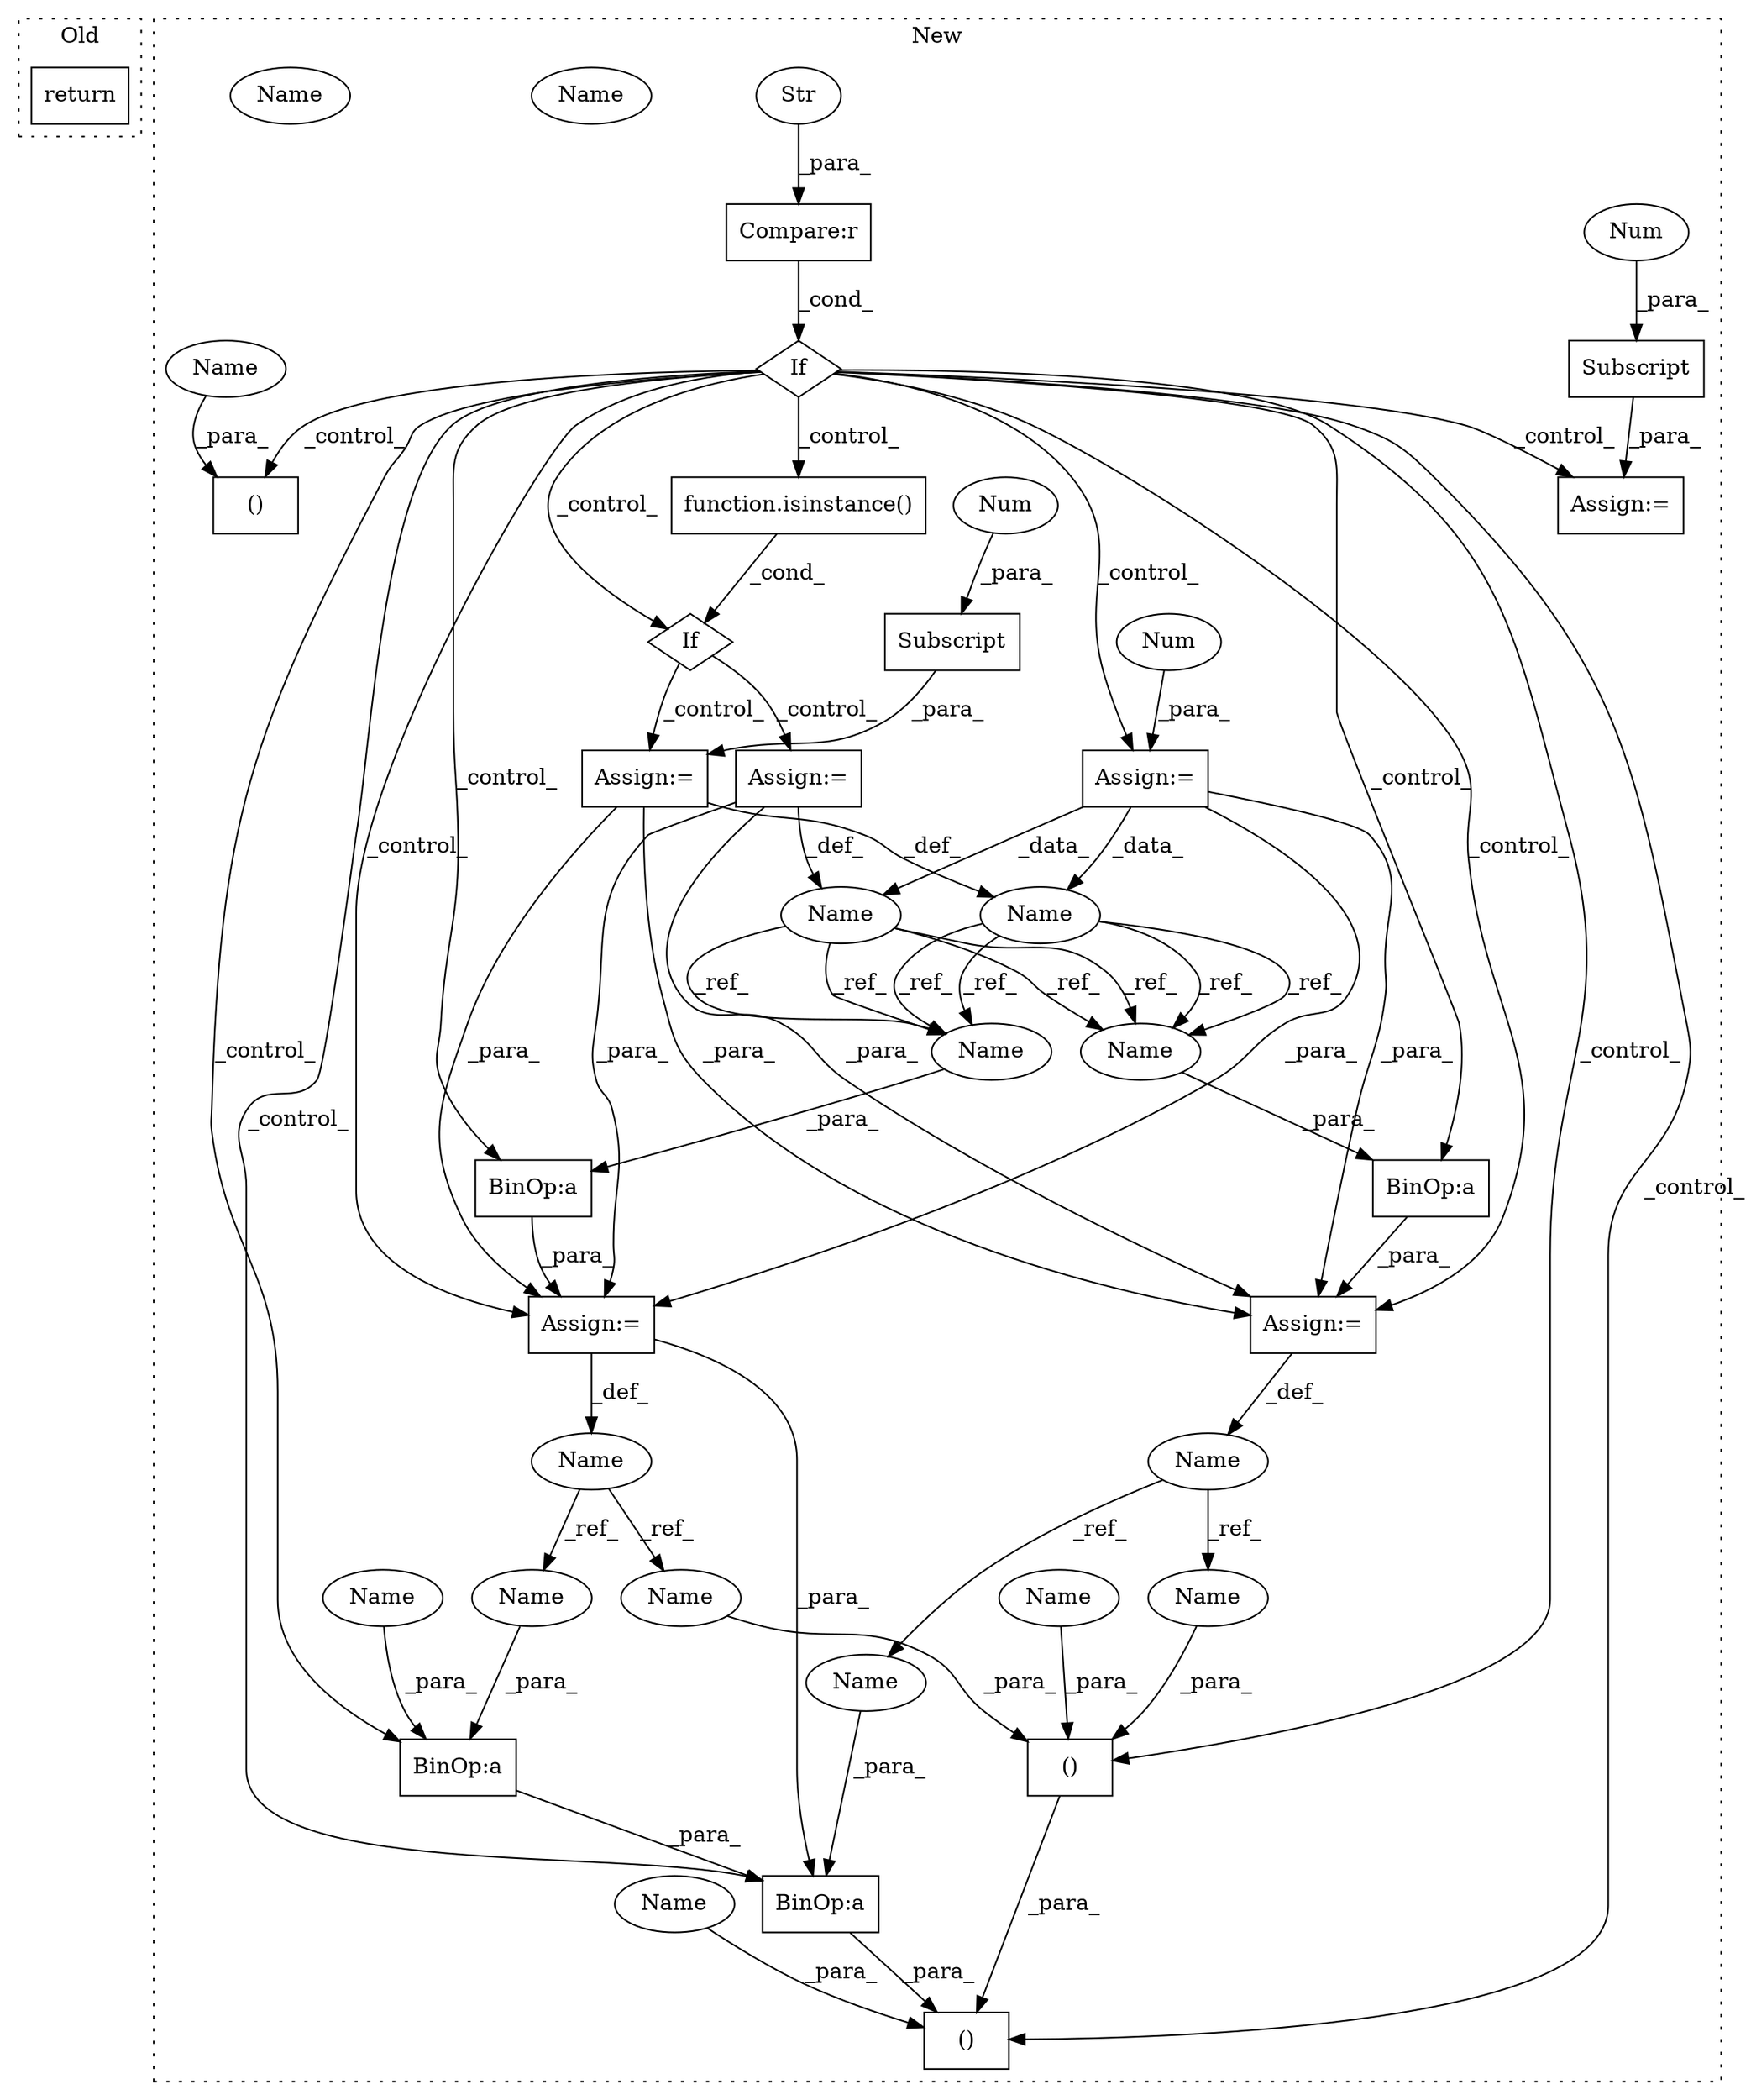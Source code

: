 digraph G {
subgraph cluster0 {
1 [label="return" a="93" s="4035" l="7" shape="box"];
label = "Old";
style="dotted";
}
subgraph cluster1 {
2 [label="function.isinstance()" a="75" s="4275,4309" l="11,1" shape="box"];
3 [label="If" a="96" s="4272" l="3" shape="diamond"];
4 [label="Assign:=" a="68" s="4386" l="3" shape="box"];
5 [label="Assign:=" a="68" s="4329" l="3" shape="box"];
6 [label="If" a="96" s="4172" l="3" shape="diamond"];
7 [label="Assign:=" a="68" s="4212" l="10" shape="box"];
8 [label="Compare:r" a="40" s="4175" l="22" shape="box"];
9 [label="Str" a="66" s="4189" l="8" shape="ellipse"];
10 [label="()" a="54" s="4212" l="6" shape="box"];
11 [label="BinOp:a" a="82" s="4441" l="4" shape="box"];
12 [label="BinOp:a" a="82" s="4511" l="1" shape="box"];
13 [label="BinOp:a" a="82" s="4511" l="3" shape="box"];
14 [label="()" a="54" s="4508" l="18" shape="box"];
15 [label="BinOp:a" a="82" s="4464" l="4" shape="box"];
16 [label="()" a="54" s="4519" l="6" shape="box"];
17 [label="Subscript" a="63" s="4389,0" l="21,0" shape="box"];
18 [label="Subscript" a="63" s="4222,0" l="17,0" shape="box"];
19 [label="Name" a="87" s="4385" l="1" shape="ellipse"];
20 [label="Name" a="87" s="4436" l="1" shape="ellipse"];
21 [label="Name" a="87" s="4459" l="1" shape="ellipse"];
22 [label="Name" a="87" s="4328" l="1" shape="ellipse"];
23 [label="Num" a="76" s="4237" l="1" shape="ellipse"];
24 [label="Num" a="76" s="4408" l="1" shape="ellipse"];
25 [label="Assign:=" a="68" s="4437" l="3" shape="box"];
26 [label="Assign:=" a="68" s="4254" l="3" shape="box"];
27 [label="Num" a="76" s="4257" l="1" shape="ellipse"];
28 [label="Assign:=" a="68" s="4460" l="3" shape="box"];
29 [label="Name" a="87" s="4468" l="1" shape="ellipse"];
30 [label="Name" a="87" s="4445" l="1" shape="ellipse"];
31 [label="Name" a="87" s="4445" l="1" shape="ellipse"];
32 [label="Name" a="87" s="4468" l="1" shape="ellipse"];
33 [label="Name" a="87" s="4510" l="1" shape="ellipse"];
34 [label="Name" a="87" s="4518" l="1" shape="ellipse"];
35 [label="Name" a="87" s="4211" l="1" shape="ellipse"];
36 [label="Name" a="87" s="4507" l="1" shape="ellipse"];
37 [label="Name" a="87" s="4524" l="1" shape="ellipse"];
38 [label="Name" a="87" s="4514" l="1" shape="ellipse"];
39 [label="Name" a="87" s="4521" l="1" shape="ellipse"];
40 [label="Name" a="87" s="4512" l="1" shape="ellipse"];
label = "New";
style="dotted";
}
2 -> 3 [label="_cond_"];
3 -> 5 [label="_control_"];
3 -> 4 [label="_control_"];
4 -> 28 [label="_para_"];
4 -> 25 [label="_para_"];
4 -> 19 [label="_def_"];
5 -> 22 [label="_def_"];
5 -> 28 [label="_para_"];
5 -> 25 [label="_para_"];
6 -> 16 [label="_control_"];
6 -> 25 [label="_control_"];
6 -> 3 [label="_control_"];
6 -> 7 [label="_control_"];
6 -> 12 [label="_control_"];
6 -> 2 [label="_control_"];
6 -> 13 [label="_control_"];
6 -> 15 [label="_control_"];
6 -> 26 [label="_control_"];
6 -> 11 [label="_control_"];
6 -> 14 [label="_control_"];
6 -> 28 [label="_control_"];
6 -> 10 [label="_control_"];
8 -> 6 [label="_cond_"];
9 -> 8 [label="_para_"];
11 -> 25 [label="_para_"];
12 -> 13 [label="_para_"];
13 -> 14 [label="_para_"];
15 -> 28 [label="_para_"];
16 -> 14 [label="_para_"];
17 -> 4 [label="_para_"];
18 -> 7 [label="_para_"];
19 -> 32 [label="_ref_"];
19 -> 32 [label="_ref_"];
19 -> 31 [label="_ref_"];
19 -> 31 [label="_ref_"];
20 -> 39 [label="_ref_"];
20 -> 40 [label="_ref_"];
21 -> 37 [label="_ref_"];
21 -> 38 [label="_ref_"];
22 -> 31 [label="_ref_"];
22 -> 32 [label="_ref_"];
22 -> 32 [label="_ref_"];
22 -> 31 [label="_ref_"];
23 -> 18 [label="_para_"];
24 -> 17 [label="_para_"];
25 -> 20 [label="_def_"];
25 -> 13 [label="_para_"];
26 -> 22 [label="_data_"];
26 -> 25 [label="_para_"];
26 -> 19 [label="_data_"];
26 -> 28 [label="_para_"];
27 -> 26 [label="_para_"];
28 -> 21 [label="_def_"];
31 -> 11 [label="_para_"];
32 -> 15 [label="_para_"];
33 -> 12 [label="_para_"];
34 -> 16 [label="_para_"];
35 -> 10 [label="_para_"];
36 -> 14 [label="_para_"];
37 -> 16 [label="_para_"];
38 -> 13 [label="_para_"];
39 -> 16 [label="_para_"];
40 -> 12 [label="_para_"];
}